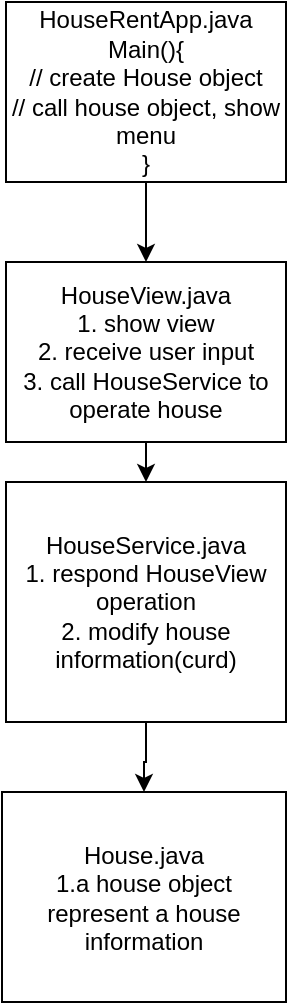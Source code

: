 <mxfile version="21.6.6" type="device">
  <diagram name="第 1 页" id="fU0ziWKYUCV0oJwHhF5h">
    <mxGraphModel dx="954" dy="484" grid="1" gridSize="10" guides="1" tooltips="1" connect="1" arrows="1" fold="1" page="1" pageScale="1" pageWidth="827" pageHeight="1169" math="0" shadow="0">
      <root>
        <mxCell id="0" />
        <mxCell id="1" parent="0" />
        <mxCell id="F_cEiywAD_HL9K0ypTfS-2" style="edgeStyle=orthogonalEdgeStyle;rounded=0;orthogonalLoop=1;jettySize=auto;html=1;exitX=0.5;exitY=1;exitDx=0;exitDy=0;entryX=0.5;entryY=0;entryDx=0;entryDy=0;" edge="1" parent="1" source="ZIl-DLGagUA5SgzqsHXp-1" target="ZIl-DLGagUA5SgzqsHXp-2">
          <mxGeometry relative="1" as="geometry" />
        </mxCell>
        <mxCell id="ZIl-DLGagUA5SgzqsHXp-1" value="HouseRentApp.java&lt;br&gt;Main(){&lt;br&gt;// create House object&lt;br&gt;// call house object, show menu&lt;br&gt;}" style="rounded=0;whiteSpace=wrap;html=1;" parent="1" vertex="1">
          <mxGeometry x="250" y="60" width="140" height="90" as="geometry" />
        </mxCell>
        <mxCell id="F_cEiywAD_HL9K0ypTfS-3" style="edgeStyle=orthogonalEdgeStyle;rounded=0;orthogonalLoop=1;jettySize=auto;html=1;exitX=0.5;exitY=1;exitDx=0;exitDy=0;entryX=0.5;entryY=0;entryDx=0;entryDy=0;" edge="1" parent="1" source="ZIl-DLGagUA5SgzqsHXp-2" target="ZIl-DLGagUA5SgzqsHXp-3">
          <mxGeometry relative="1" as="geometry" />
        </mxCell>
        <mxCell id="ZIl-DLGagUA5SgzqsHXp-2" value="HouseView.java&lt;br&gt;1. show view&lt;br&gt;2. receive user input&lt;br&gt;3. call HouseService to operate house" style="rounded=0;whiteSpace=wrap;html=1;" parent="1" vertex="1">
          <mxGeometry x="250" y="190" width="140" height="90" as="geometry" />
        </mxCell>
        <mxCell id="F_cEiywAD_HL9K0ypTfS-4" style="edgeStyle=orthogonalEdgeStyle;rounded=0;orthogonalLoop=1;jettySize=auto;html=1;exitX=0.5;exitY=1;exitDx=0;exitDy=0;" edge="1" parent="1" source="ZIl-DLGagUA5SgzqsHXp-3" target="F_cEiywAD_HL9K0ypTfS-1">
          <mxGeometry relative="1" as="geometry" />
        </mxCell>
        <mxCell id="ZIl-DLGagUA5SgzqsHXp-3" value="HouseService.java&lt;br&gt;1. respond HouseView operation&lt;br&gt;2. modify house information(curd)" style="rounded=0;whiteSpace=wrap;html=1;" parent="1" vertex="1">
          <mxGeometry x="250" y="300" width="140" height="120" as="geometry" />
        </mxCell>
        <mxCell id="F_cEiywAD_HL9K0ypTfS-1" value="House.java&lt;br&gt;1.a house object represent a house information" style="rounded=0;whiteSpace=wrap;html=1;" vertex="1" parent="1">
          <mxGeometry x="248" y="455" width="142" height="105" as="geometry" />
        </mxCell>
      </root>
    </mxGraphModel>
  </diagram>
</mxfile>
